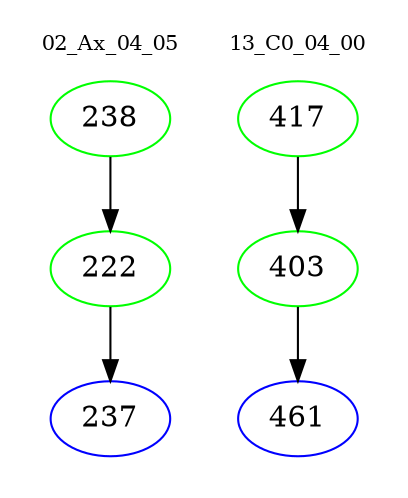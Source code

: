 digraph{
subgraph cluster_0 {
color = white
label = "02_Ax_04_05";
fontsize=10;
T0_238 [label="238", color="green"]
T0_238 -> T0_222 [color="black"]
T0_222 [label="222", color="green"]
T0_222 -> T0_237 [color="black"]
T0_237 [label="237", color="blue"]
}
subgraph cluster_1 {
color = white
label = "13_C0_04_00";
fontsize=10;
T1_417 [label="417", color="green"]
T1_417 -> T1_403 [color="black"]
T1_403 [label="403", color="green"]
T1_403 -> T1_461 [color="black"]
T1_461 [label="461", color="blue"]
}
}
